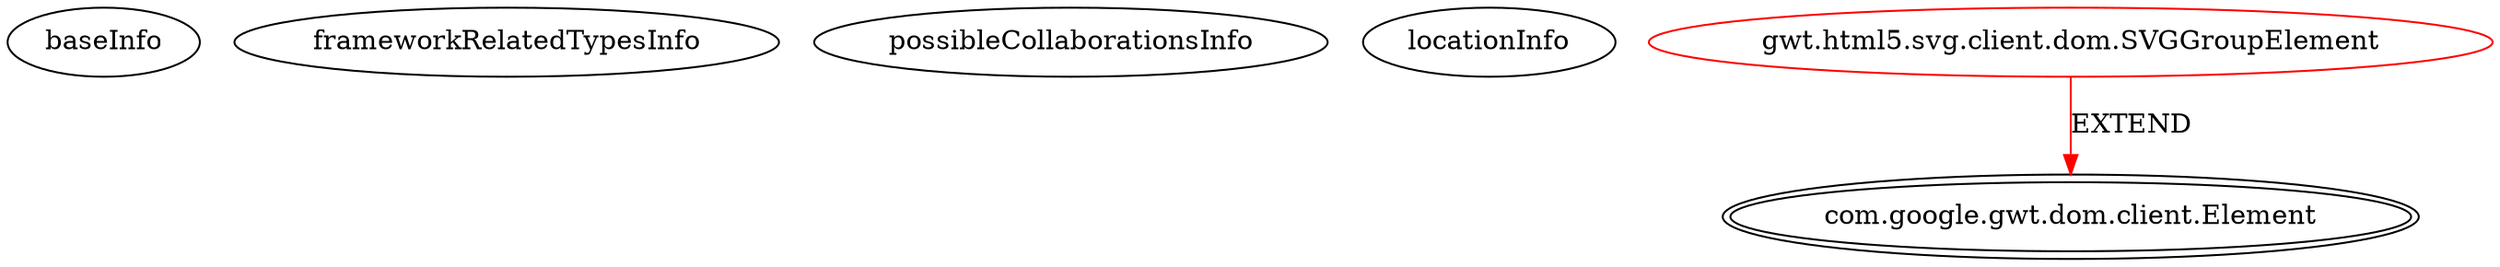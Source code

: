 digraph {
baseInfo[graphId=3925,category="extension_graph",isAnonymous=false,possibleRelation=false]
frameworkRelatedTypesInfo[0="com.google.gwt.dom.client.Element"]
possibleCollaborationsInfo[]
locationInfo[projectName="mguiral-GwtSvgLib",filePath="/mguiral-GwtSvgLib/GwtSvgLib-master/src/gwt/html5/svg/client/dom/SVGGroupElement.java",contextSignature="SVGGroupElement",graphId="3925"]
0[label="gwt.html5.svg.client.dom.SVGGroupElement",vertexType="ROOT_CLIENT_CLASS_DECLARATION",isFrameworkType=false,color=red]
1[label="com.google.gwt.dom.client.Element",vertexType="FRAMEWORK_CLASS_TYPE",isFrameworkType=true,peripheries=2]
0->1[label="EXTEND",color=red]
}
